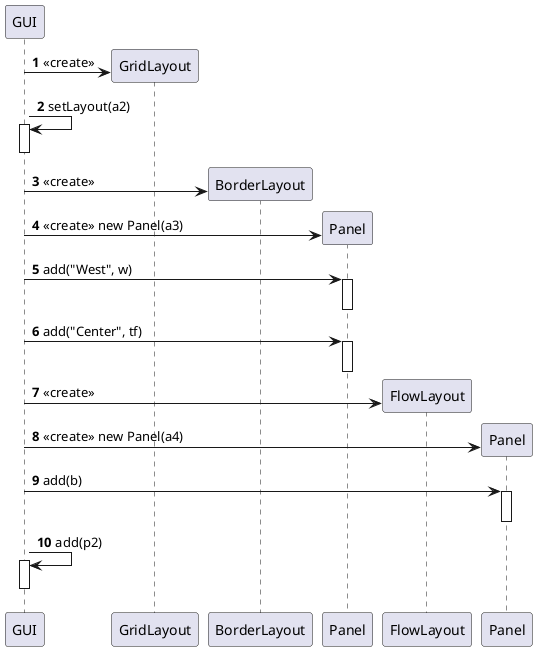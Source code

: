 @startuml
autonumber
participant GUI
participant GridLayout
participant BorderLayout
participant Panel as p1
participant FlowLayout
participant Panel as p2



create GridLayout
GUI -> GridLayout : <<create>>
GUI -> GUI : setLayout(a2)
activate GUI
deactivate GUI
create BorderLayout

GUI -> BorderLayout : <<create>>


create p1

GUI -> p1 : <<create>> new Panel(a3)


GUI -> p1 : add("West", w)
activate p1
deactivate p1

GUI -> p1 : add("Center", tf)
activate p1
deactivate p1

create FlowLayout

GUI -> FlowLayout : <<create>>



create p2
GUI -> p2 : <<create>> new Panel(a4)


GUI -> p2 : add(b)
activate p2
deactivate p2

GUI -> GUI : add(p2)
activate GUI
deactivate GUI
@enduml
